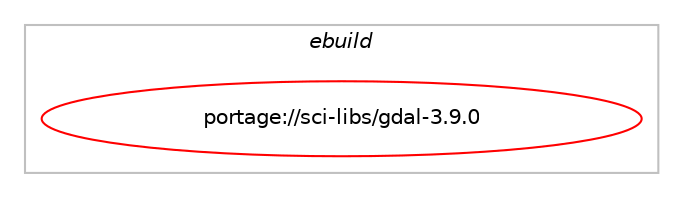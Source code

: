 digraph prolog {

# *************
# Graph options
# *************

newrank=true;
concentrate=true;
compound=true;
graph [rankdir=LR,fontname=Helvetica,fontsize=10,ranksep=1.5];#, ranksep=2.5, nodesep=0.2];
edge  [arrowhead=vee];
node  [fontname=Helvetica,fontsize=10];

# **********
# The ebuild
# **********

subgraph cluster_leftcol {
color=gray;
label=<<i>ebuild</i>>;
id [label="portage://sci-libs/gdal-3.9.0", color=red, width=4, href="../sci-libs/gdal-3.9.0.svg"];
}

# ****************
# The dependencies
# ****************

subgraph cluster_midcol {
color=gray;
label=<<i>dependencies</i>>;
subgraph cluster_compile {
fillcolor="#eeeeee";
style=filled;
label=<<i>compile</i>>;
# *** BEGIN UNKNOWN DEPENDENCY TYPE (TODO) ***
# id -> equal(use_conditional_group(positive,armadillo,portage://sci-libs/gdal-3.9.0,[package_dependency(portage://sci-libs/gdal-3.9.0,install,no,sci-libs,armadillo,none,[,,],any_same_slot,[use(enable(lapack),none)])]))
# *** END UNKNOWN DEPENDENCY TYPE (TODO) ***

# *** BEGIN UNKNOWN DEPENDENCY TYPE (TODO) ***
# id -> equal(use_conditional_group(positive,curl,portage://sci-libs/gdal-3.9.0,[package_dependency(portage://sci-libs/gdal-3.9.0,install,no,net-misc,curl,none,[,,],[],[])]))
# *** END UNKNOWN DEPENDENCY TYPE (TODO) ***

# *** BEGIN UNKNOWN DEPENDENCY TYPE (TODO) ***
# id -> equal(use_conditional_group(positive,fits,portage://sci-libs/gdal-3.9.0,[package_dependency(portage://sci-libs/gdal-3.9.0,install,no,sci-libs,cfitsio,none,[,,],any_same_slot,[])]))
# *** END UNKNOWN DEPENDENCY TYPE (TODO) ***

# *** BEGIN UNKNOWN DEPENDENCY TYPE (TODO) ***
# id -> equal(use_conditional_group(positive,geos,portage://sci-libs/gdal-3.9.0,[package_dependency(portage://sci-libs/gdal-3.9.0,install,no,sci-libs,geos,greaterequal,[3.8.0,,,3.8.0],[],[])]))
# *** END UNKNOWN DEPENDENCY TYPE (TODO) ***

# *** BEGIN UNKNOWN DEPENDENCY TYPE (TODO) ***
# id -> equal(use_conditional_group(positive,gif,portage://sci-libs/gdal-3.9.0,[package_dependency(portage://sci-libs/gdal-3.9.0,install,no,media-libs,giflib,none,[,,],any_same_slot,[])]))
# *** END UNKNOWN DEPENDENCY TYPE (TODO) ***

# *** BEGIN UNKNOWN DEPENDENCY TYPE (TODO) ***
# id -> equal(use_conditional_group(positive,gml,portage://sci-libs/gdal-3.9.0,[package_dependency(portage://sci-libs/gdal-3.9.0,install,no,dev-libs,xerces-c,greaterequal,[3.1,,,3.1],[],[])]))
# *** END UNKNOWN DEPENDENCY TYPE (TODO) ***

# *** BEGIN UNKNOWN DEPENDENCY TYPE (TODO) ***
# id -> equal(use_conditional_group(positive,hdf5,portage://sci-libs/gdal-3.9.0,[package_dependency(portage://sci-libs/gdal-3.9.0,install,no,sci-libs,hdf5,greaterequal,[1.6.4,,,1.6.4],any_same_slot,[use(enable(cxx),none),use(enable(szip),none)])]))
# *** END UNKNOWN DEPENDENCY TYPE (TODO) ***

# *** BEGIN UNKNOWN DEPENDENCY TYPE (TODO) ***
# id -> equal(use_conditional_group(positive,heif,portage://sci-libs/gdal-3.9.0,[package_dependency(portage://sci-libs/gdal-3.9.0,install,no,media-libs,libheif,none,[,,],any_same_slot,[])]))
# *** END UNKNOWN DEPENDENCY TYPE (TODO) ***

# *** BEGIN UNKNOWN DEPENDENCY TYPE (TODO) ***
# id -> equal(use_conditional_group(positive,java,portage://sci-libs/gdal-3.9.0,[package_dependency(portage://sci-libs/gdal-3.9.0,install,no,dev-java,java-config,greaterequal,[2.2.0,,-r3,2.2.0-r3],[],[])]))
# *** END UNKNOWN DEPENDENCY TYPE (TODO) ***

# *** BEGIN UNKNOWN DEPENDENCY TYPE (TODO) ***
# id -> equal(use_conditional_group(positive,java,portage://sci-libs/gdal-3.9.0,[package_dependency(portage://sci-libs/gdal-3.9.0,install,no,virtual,jdk,greaterequal,[1.8,,,1.8],any_different_slot,[use(disable(headless-awt),none)])]))
# *** END UNKNOWN DEPENDENCY TYPE (TODO) ***

# *** BEGIN UNKNOWN DEPENDENCY TYPE (TODO) ***
# id -> equal(use_conditional_group(positive,jpeg,portage://sci-libs/gdal-3.9.0,[package_dependency(portage://sci-libs/gdal-3.9.0,install,no,media-libs,libjpeg-turbo,none,[,,],any_same_slot,[])]))
# *** END UNKNOWN DEPENDENCY TYPE (TODO) ***

# *** BEGIN UNKNOWN DEPENDENCY TYPE (TODO) ***
# id -> equal(use_conditional_group(positive,jpeg2k,portage://sci-libs/gdal-3.9.0,[package_dependency(portage://sci-libs/gdal-3.9.0,install,no,media-libs,openjpeg,none,[,,],[slot(2),equal],[])]))
# *** END UNKNOWN DEPENDENCY TYPE (TODO) ***

# *** BEGIN UNKNOWN DEPENDENCY TYPE (TODO) ***
# id -> equal(use_conditional_group(positive,lzma,portage://sci-libs/gdal-3.9.0,[any_of_group([package_dependency(portage://sci-libs/gdal-3.9.0,install,no,app-arch,xz-utils,none,[,,],[],[]),package_dependency(portage://sci-libs/gdal-3.9.0,install,no,app-arch,lzma,none,[,,],[],[])])]))
# *** END UNKNOWN DEPENDENCY TYPE (TODO) ***

# *** BEGIN UNKNOWN DEPENDENCY TYPE (TODO) ***
# id -> equal(use_conditional_group(positive,mysql,portage://sci-libs/gdal-3.9.0,[package_dependency(portage://sci-libs/gdal-3.9.0,install,no,virtual,mysql,none,[,,],[],[])]))
# *** END UNKNOWN DEPENDENCY TYPE (TODO) ***

# *** BEGIN UNKNOWN DEPENDENCY TYPE (TODO) ***
# id -> equal(use_conditional_group(positive,netcdf,portage://sci-libs/gdal-3.9.0,[package_dependency(portage://sci-libs/gdal-3.9.0,install,no,sci-libs,netcdf,none,[,,],any_same_slot,[])]))
# *** END UNKNOWN DEPENDENCY TYPE (TODO) ***

# *** BEGIN UNKNOWN DEPENDENCY TYPE (TODO) ***
# id -> equal(use_conditional_group(positive,odbc,portage://sci-libs/gdal-3.9.0,[package_dependency(portage://sci-libs/gdal-3.9.0,install,no,dev-db,unixODBC,none,[,,],[],[])]))
# *** END UNKNOWN DEPENDENCY TYPE (TODO) ***

# *** BEGIN UNKNOWN DEPENDENCY TYPE (TODO) ***
# id -> equal(use_conditional_group(positive,ogdi,portage://sci-libs/gdal-3.9.0,[package_dependency(portage://sci-libs/gdal-3.9.0,install,no,sci-libs,ogdi,greaterequal,[4.1.0,,-r1,4.1.0-r1],[],[])]))
# *** END UNKNOWN DEPENDENCY TYPE (TODO) ***

# *** BEGIN UNKNOWN DEPENDENCY TYPE (TODO) ***
# id -> equal(use_conditional_group(positive,opencl,portage://sci-libs/gdal-3.9.0,[package_dependency(portage://sci-libs/gdal-3.9.0,install,no,virtual,opencl,none,[,,],[],[])]))
# *** END UNKNOWN DEPENDENCY TYPE (TODO) ***

# *** BEGIN UNKNOWN DEPENDENCY TYPE (TODO) ***
# id -> equal(use_conditional_group(positive,oracle,portage://sci-libs/gdal-3.9.0,[package_dependency(portage://sci-libs/gdal-3.9.0,install,no,dev-db,oracle-instantclient,none,[,,],any_same_slot,[])]))
# *** END UNKNOWN DEPENDENCY TYPE (TODO) ***

# *** BEGIN UNKNOWN DEPENDENCY TYPE (TODO) ***
# id -> equal(use_conditional_group(positive,parquet,portage://sci-libs/gdal-3.9.0,[package_dependency(portage://sci-libs/gdal-3.9.0,install,no,dev-libs,apache-arrow,none,[,,],any_same_slot,[use(enable(parquet),none)])]))
# *** END UNKNOWN DEPENDENCY TYPE (TODO) ***

# *** BEGIN UNKNOWN DEPENDENCY TYPE (TODO) ***
# id -> equal(use_conditional_group(positive,pdf,portage://sci-libs/gdal-3.9.0,[package_dependency(portage://sci-libs/gdal-3.9.0,install,no,app-text,poppler,none,[,,],any_same_slot,[])]))
# *** END UNKNOWN DEPENDENCY TYPE (TODO) ***

# *** BEGIN UNKNOWN DEPENDENCY TYPE (TODO) ***
# id -> equal(use_conditional_group(positive,png,portage://sci-libs/gdal-3.9.0,[package_dependency(portage://sci-libs/gdal-3.9.0,install,no,media-libs,libpng,none,[,,],any_same_slot,[])]))
# *** END UNKNOWN DEPENDENCY TYPE (TODO) ***

# *** BEGIN UNKNOWN DEPENDENCY TYPE (TODO) ***
# id -> equal(use_conditional_group(positive,postgres,portage://sci-libs/gdal-3.9.0,[package_dependency(portage://sci-libs/gdal-3.9.0,install,no,dev-db,postgresql,greaterequal,[8.4,,,8.4],any_same_slot,[])]))
# *** END UNKNOWN DEPENDENCY TYPE (TODO) ***

# *** BEGIN UNKNOWN DEPENDENCY TYPE (TODO) ***
# id -> equal(use_conditional_group(positive,python,portage://sci-libs/gdal-3.9.0,[use_conditional_group(positive,python_single_target_python3_10,portage://sci-libs/gdal-3.9.0,[package_dependency(portage://sci-libs/gdal-3.9.0,install,no,dev-lang,python,none,[,,],[slot(3.10)],[])]),use_conditional_group(positive,python_single_target_python3_11,portage://sci-libs/gdal-3.9.0,[package_dependency(portage://sci-libs/gdal-3.9.0,install,no,dev-lang,python,none,[,,],[slot(3.11)],[])]),use_conditional_group(positive,python_single_target_python3_12,portage://sci-libs/gdal-3.9.0,[package_dependency(portage://sci-libs/gdal-3.9.0,install,no,dev-lang,python,none,[,,],[slot(3.12)],[])]),use_conditional_group(positive,python_single_target_python3_10,portage://sci-libs/gdal-3.9.0,[package_dependency(portage://sci-libs/gdal-3.9.0,install,no,dev-python,numpy,none,[,,],[],[use(enable(python_targets_python3_10),negative)])]),use_conditional_group(positive,python_single_target_python3_11,portage://sci-libs/gdal-3.9.0,[package_dependency(portage://sci-libs/gdal-3.9.0,install,no,dev-python,numpy,none,[,,],[],[use(enable(python_targets_python3_11),negative)])]),use_conditional_group(positive,python_single_target_python3_12,portage://sci-libs/gdal-3.9.0,[package_dependency(portage://sci-libs/gdal-3.9.0,install,no,dev-python,numpy,none,[,,],[],[use(enable(python_targets_python3_12),negative)])])]))
# *** END UNKNOWN DEPENDENCY TYPE (TODO) ***

# *** BEGIN UNKNOWN DEPENDENCY TYPE (TODO) ***
# id -> equal(use_conditional_group(positive,spatialite,portage://sci-libs/gdal-3.9.0,[package_dependency(portage://sci-libs/gdal-3.9.0,install,no,dev-db,spatialite,none,[,,],[],[])]))
# *** END UNKNOWN DEPENDENCY TYPE (TODO) ***

# *** BEGIN UNKNOWN DEPENDENCY TYPE (TODO) ***
# id -> equal(use_conditional_group(positive,sqlite,portage://sci-libs/gdal-3.9.0,[package_dependency(portage://sci-libs/gdal-3.9.0,install,no,dev-db,sqlite,none,[,,],[slot(3)],[])]))
# *** END UNKNOWN DEPENDENCY TYPE (TODO) ***

# *** BEGIN UNKNOWN DEPENDENCY TYPE (TODO) ***
# id -> equal(use_conditional_group(positive,webp,portage://sci-libs/gdal-3.9.0,[package_dependency(portage://sci-libs/gdal-3.9.0,install,no,media-libs,libwebp,none,[,,],any_same_slot,[])]))
# *** END UNKNOWN DEPENDENCY TYPE (TODO) ***

# *** BEGIN UNKNOWN DEPENDENCY TYPE (TODO) ***
# id -> equal(use_conditional_group(positive,xls,portage://sci-libs/gdal-3.9.0,[package_dependency(portage://sci-libs/gdal-3.9.0,install,no,dev-libs,freexl,none,[,,],[],[])]))
# *** END UNKNOWN DEPENDENCY TYPE (TODO) ***

# *** BEGIN UNKNOWN DEPENDENCY TYPE (TODO) ***
# id -> equal(use_conditional_group(positive,zstd,portage://sci-libs/gdal-3.9.0,[package_dependency(portage://sci-libs/gdal-3.9.0,install,no,app-arch,zstd,none,[,,],any_same_slot,[])]))
# *** END UNKNOWN DEPENDENCY TYPE (TODO) ***

# *** BEGIN UNKNOWN DEPENDENCY TYPE (TODO) ***
# id -> equal(package_dependency(portage://sci-libs/gdal-3.9.0,install,no,dev-libs,expat,none,[,,],[],[]))
# *** END UNKNOWN DEPENDENCY TYPE (TODO) ***

# *** BEGIN UNKNOWN DEPENDENCY TYPE (TODO) ***
# id -> equal(package_dependency(portage://sci-libs/gdal-3.9.0,install,no,dev-libs,json-c,none,[,,],any_same_slot,[]))
# *** END UNKNOWN DEPENDENCY TYPE (TODO) ***

# *** BEGIN UNKNOWN DEPENDENCY TYPE (TODO) ***
# id -> equal(package_dependency(portage://sci-libs/gdal-3.9.0,install,no,dev-libs,libpcre2,none,[,,],[],[]))
# *** END UNKNOWN DEPENDENCY TYPE (TODO) ***

# *** BEGIN UNKNOWN DEPENDENCY TYPE (TODO) ***
# id -> equal(package_dependency(portage://sci-libs/gdal-3.9.0,install,no,dev-libs,libxml2,none,[,,],[slot(2)],[]))
# *** END UNKNOWN DEPENDENCY TYPE (TODO) ***

# *** BEGIN UNKNOWN DEPENDENCY TYPE (TODO) ***
# id -> equal(package_dependency(portage://sci-libs/gdal-3.9.0,install,no,dev-libs,openssl,none,[,,],any_same_slot,[]))
# *** END UNKNOWN DEPENDENCY TYPE (TODO) ***

# *** BEGIN UNKNOWN DEPENDENCY TYPE (TODO) ***
# id -> equal(package_dependency(portage://sci-libs/gdal-3.9.0,install,no,media-libs,tiff,none,[,,],[],[]))
# *** END UNKNOWN DEPENDENCY TYPE (TODO) ***

# *** BEGIN UNKNOWN DEPENDENCY TYPE (TODO) ***
# id -> equal(package_dependency(portage://sci-libs/gdal-3.9.0,install,no,sci-libs,libgeotiff,greaterequal,[1.5.1,,-r1,1.5.1-r1],any_same_slot,[]))
# *** END UNKNOWN DEPENDENCY TYPE (TODO) ***

# *** BEGIN UNKNOWN DEPENDENCY TYPE (TODO) ***
# id -> equal(package_dependency(portage://sci-libs/gdal-3.9.0,install,no,sci-libs,proj,greaterequal,[6.0.0,,,6.0.0],any_same_slot,[]))
# *** END UNKNOWN DEPENDENCY TYPE (TODO) ***

# *** BEGIN UNKNOWN DEPENDENCY TYPE (TODO) ***
# id -> equal(package_dependency(portage://sci-libs/gdal-3.9.0,install,no,sys-libs,zlib,none,[,,],[],[use(enable(minizip),positive)]))
# *** END UNKNOWN DEPENDENCY TYPE (TODO) ***

}
subgraph cluster_compileandrun {
fillcolor="#eeeeee";
style=filled;
label=<<i>compile and run</i>>;
}
subgraph cluster_run {
fillcolor="#eeeeee";
style=filled;
label=<<i>run</i>>;
# *** BEGIN UNKNOWN DEPENDENCY TYPE (TODO) ***
# id -> equal(use_conditional_group(positive,armadillo,portage://sci-libs/gdal-3.9.0,[package_dependency(portage://sci-libs/gdal-3.9.0,run,no,sci-libs,armadillo,none,[,,],any_same_slot,[use(enable(lapack),none)])]))
# *** END UNKNOWN DEPENDENCY TYPE (TODO) ***

# *** BEGIN UNKNOWN DEPENDENCY TYPE (TODO) ***
# id -> equal(use_conditional_group(positive,curl,portage://sci-libs/gdal-3.9.0,[package_dependency(portage://sci-libs/gdal-3.9.0,run,no,net-misc,curl,none,[,,],[],[])]))
# *** END UNKNOWN DEPENDENCY TYPE (TODO) ***

# *** BEGIN UNKNOWN DEPENDENCY TYPE (TODO) ***
# id -> equal(use_conditional_group(positive,fits,portage://sci-libs/gdal-3.9.0,[package_dependency(portage://sci-libs/gdal-3.9.0,run,no,sci-libs,cfitsio,none,[,,],any_same_slot,[])]))
# *** END UNKNOWN DEPENDENCY TYPE (TODO) ***

# *** BEGIN UNKNOWN DEPENDENCY TYPE (TODO) ***
# id -> equal(use_conditional_group(positive,geos,portage://sci-libs/gdal-3.9.0,[package_dependency(portage://sci-libs/gdal-3.9.0,run,no,sci-libs,geos,greaterequal,[3.8.0,,,3.8.0],[],[])]))
# *** END UNKNOWN DEPENDENCY TYPE (TODO) ***

# *** BEGIN UNKNOWN DEPENDENCY TYPE (TODO) ***
# id -> equal(use_conditional_group(positive,gif,portage://sci-libs/gdal-3.9.0,[package_dependency(portage://sci-libs/gdal-3.9.0,run,no,media-libs,giflib,none,[,,],any_same_slot,[])]))
# *** END UNKNOWN DEPENDENCY TYPE (TODO) ***

# *** BEGIN UNKNOWN DEPENDENCY TYPE (TODO) ***
# id -> equal(use_conditional_group(positive,gml,portage://sci-libs/gdal-3.9.0,[package_dependency(portage://sci-libs/gdal-3.9.0,run,no,dev-libs,xerces-c,greaterequal,[3.1,,,3.1],[],[])]))
# *** END UNKNOWN DEPENDENCY TYPE (TODO) ***

# *** BEGIN UNKNOWN DEPENDENCY TYPE (TODO) ***
# id -> equal(use_conditional_group(positive,hdf5,portage://sci-libs/gdal-3.9.0,[package_dependency(portage://sci-libs/gdal-3.9.0,run,no,sci-libs,hdf5,greaterequal,[1.6.4,,,1.6.4],any_same_slot,[use(enable(cxx),none),use(enable(szip),none)])]))
# *** END UNKNOWN DEPENDENCY TYPE (TODO) ***

# *** BEGIN UNKNOWN DEPENDENCY TYPE (TODO) ***
# id -> equal(use_conditional_group(positive,heif,portage://sci-libs/gdal-3.9.0,[package_dependency(portage://sci-libs/gdal-3.9.0,run,no,media-libs,libheif,none,[,,],any_same_slot,[])]))
# *** END UNKNOWN DEPENDENCY TYPE (TODO) ***

# *** BEGIN UNKNOWN DEPENDENCY TYPE (TODO) ***
# id -> equal(use_conditional_group(positive,java,portage://sci-libs/gdal-3.9.0,[package_dependency(portage://sci-libs/gdal-3.9.0,run,no,dev-java,java-config,greaterequal,[2.2.0,,-r3,2.2.0-r3],[],[])]))
# *** END UNKNOWN DEPENDENCY TYPE (TODO) ***

# *** BEGIN UNKNOWN DEPENDENCY TYPE (TODO) ***
# id -> equal(use_conditional_group(positive,java,portage://sci-libs/gdal-3.9.0,[package_dependency(portage://sci-libs/gdal-3.9.0,run,no,virtual,jdk,greaterequal,[1.8,,,1.8],any_different_slot,[use(disable(headless-awt),none)])]))
# *** END UNKNOWN DEPENDENCY TYPE (TODO) ***

# *** BEGIN UNKNOWN DEPENDENCY TYPE (TODO) ***
# id -> equal(use_conditional_group(positive,java,portage://sci-libs/gdal-3.9.0,[package_dependency(portage://sci-libs/gdal-3.9.0,run,no,virtual,jre,greaterequal,[1.8,,,1.8],any_different_slot,[])]))
# *** END UNKNOWN DEPENDENCY TYPE (TODO) ***

# *** BEGIN UNKNOWN DEPENDENCY TYPE (TODO) ***
# id -> equal(use_conditional_group(positive,jpeg,portage://sci-libs/gdal-3.9.0,[package_dependency(portage://sci-libs/gdal-3.9.0,run,no,media-libs,libjpeg-turbo,none,[,,],any_same_slot,[])]))
# *** END UNKNOWN DEPENDENCY TYPE (TODO) ***

# *** BEGIN UNKNOWN DEPENDENCY TYPE (TODO) ***
# id -> equal(use_conditional_group(positive,jpeg2k,portage://sci-libs/gdal-3.9.0,[package_dependency(portage://sci-libs/gdal-3.9.0,run,no,media-libs,openjpeg,none,[,,],[slot(2),equal],[])]))
# *** END UNKNOWN DEPENDENCY TYPE (TODO) ***

# *** BEGIN UNKNOWN DEPENDENCY TYPE (TODO) ***
# id -> equal(use_conditional_group(positive,lzma,portage://sci-libs/gdal-3.9.0,[any_of_group([package_dependency(portage://sci-libs/gdal-3.9.0,run,no,app-arch,xz-utils,none,[,,],[],[]),package_dependency(portage://sci-libs/gdal-3.9.0,run,no,app-arch,lzma,none,[,,],[],[])])]))
# *** END UNKNOWN DEPENDENCY TYPE (TODO) ***

# *** BEGIN UNKNOWN DEPENDENCY TYPE (TODO) ***
# id -> equal(use_conditional_group(positive,mysql,portage://sci-libs/gdal-3.9.0,[package_dependency(portage://sci-libs/gdal-3.9.0,run,no,virtual,mysql,none,[,,],[],[])]))
# *** END UNKNOWN DEPENDENCY TYPE (TODO) ***

# *** BEGIN UNKNOWN DEPENDENCY TYPE (TODO) ***
# id -> equal(use_conditional_group(positive,netcdf,portage://sci-libs/gdal-3.9.0,[package_dependency(portage://sci-libs/gdal-3.9.0,run,no,sci-libs,netcdf,none,[,,],any_same_slot,[])]))
# *** END UNKNOWN DEPENDENCY TYPE (TODO) ***

# *** BEGIN UNKNOWN DEPENDENCY TYPE (TODO) ***
# id -> equal(use_conditional_group(positive,odbc,portage://sci-libs/gdal-3.9.0,[package_dependency(portage://sci-libs/gdal-3.9.0,run,no,dev-db,unixODBC,none,[,,],[],[])]))
# *** END UNKNOWN DEPENDENCY TYPE (TODO) ***

# *** BEGIN UNKNOWN DEPENDENCY TYPE (TODO) ***
# id -> equal(use_conditional_group(positive,ogdi,portage://sci-libs/gdal-3.9.0,[package_dependency(portage://sci-libs/gdal-3.9.0,run,no,sci-libs,ogdi,greaterequal,[4.1.0,,-r1,4.1.0-r1],[],[])]))
# *** END UNKNOWN DEPENDENCY TYPE (TODO) ***

# *** BEGIN UNKNOWN DEPENDENCY TYPE (TODO) ***
# id -> equal(use_conditional_group(positive,opencl,portage://sci-libs/gdal-3.9.0,[package_dependency(portage://sci-libs/gdal-3.9.0,run,no,virtual,opencl,none,[,,],[],[])]))
# *** END UNKNOWN DEPENDENCY TYPE (TODO) ***

# *** BEGIN UNKNOWN DEPENDENCY TYPE (TODO) ***
# id -> equal(use_conditional_group(positive,oracle,portage://sci-libs/gdal-3.9.0,[package_dependency(portage://sci-libs/gdal-3.9.0,run,no,dev-db,oracle-instantclient,none,[,,],any_same_slot,[])]))
# *** END UNKNOWN DEPENDENCY TYPE (TODO) ***

# *** BEGIN UNKNOWN DEPENDENCY TYPE (TODO) ***
# id -> equal(use_conditional_group(positive,parquet,portage://sci-libs/gdal-3.9.0,[package_dependency(portage://sci-libs/gdal-3.9.0,run,no,dev-libs,apache-arrow,none,[,,],any_same_slot,[use(enable(parquet),none)])]))
# *** END UNKNOWN DEPENDENCY TYPE (TODO) ***

# *** BEGIN UNKNOWN DEPENDENCY TYPE (TODO) ***
# id -> equal(use_conditional_group(positive,pdf,portage://sci-libs/gdal-3.9.0,[package_dependency(portage://sci-libs/gdal-3.9.0,run,no,app-text,poppler,none,[,,],any_same_slot,[])]))
# *** END UNKNOWN DEPENDENCY TYPE (TODO) ***

# *** BEGIN UNKNOWN DEPENDENCY TYPE (TODO) ***
# id -> equal(use_conditional_group(positive,png,portage://sci-libs/gdal-3.9.0,[package_dependency(portage://sci-libs/gdal-3.9.0,run,no,media-libs,libpng,none,[,,],any_same_slot,[])]))
# *** END UNKNOWN DEPENDENCY TYPE (TODO) ***

# *** BEGIN UNKNOWN DEPENDENCY TYPE (TODO) ***
# id -> equal(use_conditional_group(positive,postgres,portage://sci-libs/gdal-3.9.0,[package_dependency(portage://sci-libs/gdal-3.9.0,run,no,dev-db,postgresql,greaterequal,[8.4,,,8.4],any_same_slot,[])]))
# *** END UNKNOWN DEPENDENCY TYPE (TODO) ***

# *** BEGIN UNKNOWN DEPENDENCY TYPE (TODO) ***
# id -> equal(use_conditional_group(positive,python,portage://sci-libs/gdal-3.9.0,[use_conditional_group(positive,python_single_target_python3_10,portage://sci-libs/gdal-3.9.0,[package_dependency(portage://sci-libs/gdal-3.9.0,run,no,dev-lang,python,none,[,,],[slot(3.10)],[])]),use_conditional_group(positive,python_single_target_python3_11,portage://sci-libs/gdal-3.9.0,[package_dependency(portage://sci-libs/gdal-3.9.0,run,no,dev-lang,python,none,[,,],[slot(3.11)],[])]),use_conditional_group(positive,python_single_target_python3_12,portage://sci-libs/gdal-3.9.0,[package_dependency(portage://sci-libs/gdal-3.9.0,run,no,dev-lang,python,none,[,,],[slot(3.12)],[])]),use_conditional_group(positive,python_single_target_python3_10,portage://sci-libs/gdal-3.9.0,[package_dependency(portage://sci-libs/gdal-3.9.0,run,no,dev-python,numpy,none,[,,],[],[use(enable(python_targets_python3_10),negative)])]),use_conditional_group(positive,python_single_target_python3_11,portage://sci-libs/gdal-3.9.0,[package_dependency(portage://sci-libs/gdal-3.9.0,run,no,dev-python,numpy,none,[,,],[],[use(enable(python_targets_python3_11),negative)])]),use_conditional_group(positive,python_single_target_python3_12,portage://sci-libs/gdal-3.9.0,[package_dependency(portage://sci-libs/gdal-3.9.0,run,no,dev-python,numpy,none,[,,],[],[use(enable(python_targets_python3_12),negative)])])]))
# *** END UNKNOWN DEPENDENCY TYPE (TODO) ***

# *** BEGIN UNKNOWN DEPENDENCY TYPE (TODO) ***
# id -> equal(use_conditional_group(positive,spatialite,portage://sci-libs/gdal-3.9.0,[package_dependency(portage://sci-libs/gdal-3.9.0,run,no,dev-db,spatialite,none,[,,],[],[])]))
# *** END UNKNOWN DEPENDENCY TYPE (TODO) ***

# *** BEGIN UNKNOWN DEPENDENCY TYPE (TODO) ***
# id -> equal(use_conditional_group(positive,sqlite,portage://sci-libs/gdal-3.9.0,[package_dependency(portage://sci-libs/gdal-3.9.0,run,no,dev-db,sqlite,none,[,,],[slot(3)],[])]))
# *** END UNKNOWN DEPENDENCY TYPE (TODO) ***

# *** BEGIN UNKNOWN DEPENDENCY TYPE (TODO) ***
# id -> equal(use_conditional_group(positive,webp,portage://sci-libs/gdal-3.9.0,[package_dependency(portage://sci-libs/gdal-3.9.0,run,no,media-libs,libwebp,none,[,,],any_same_slot,[])]))
# *** END UNKNOWN DEPENDENCY TYPE (TODO) ***

# *** BEGIN UNKNOWN DEPENDENCY TYPE (TODO) ***
# id -> equal(use_conditional_group(positive,xls,portage://sci-libs/gdal-3.9.0,[package_dependency(portage://sci-libs/gdal-3.9.0,run,no,dev-libs,freexl,none,[,,],[],[])]))
# *** END UNKNOWN DEPENDENCY TYPE (TODO) ***

# *** BEGIN UNKNOWN DEPENDENCY TYPE (TODO) ***
# id -> equal(use_conditional_group(positive,zstd,portage://sci-libs/gdal-3.9.0,[package_dependency(portage://sci-libs/gdal-3.9.0,run,no,app-arch,zstd,none,[,,],any_same_slot,[])]))
# *** END UNKNOWN DEPENDENCY TYPE (TODO) ***

# *** BEGIN UNKNOWN DEPENDENCY TYPE (TODO) ***
# id -> equal(package_dependency(portage://sci-libs/gdal-3.9.0,run,no,dev-libs,expat,none,[,,],[],[]))
# *** END UNKNOWN DEPENDENCY TYPE (TODO) ***

# *** BEGIN UNKNOWN DEPENDENCY TYPE (TODO) ***
# id -> equal(package_dependency(portage://sci-libs/gdal-3.9.0,run,no,dev-libs,json-c,none,[,,],any_same_slot,[]))
# *** END UNKNOWN DEPENDENCY TYPE (TODO) ***

# *** BEGIN UNKNOWN DEPENDENCY TYPE (TODO) ***
# id -> equal(package_dependency(portage://sci-libs/gdal-3.9.0,run,no,dev-libs,libpcre2,none,[,,],[],[]))
# *** END UNKNOWN DEPENDENCY TYPE (TODO) ***

# *** BEGIN UNKNOWN DEPENDENCY TYPE (TODO) ***
# id -> equal(package_dependency(portage://sci-libs/gdal-3.9.0,run,no,dev-libs,libxml2,none,[,,],[slot(2)],[]))
# *** END UNKNOWN DEPENDENCY TYPE (TODO) ***

# *** BEGIN UNKNOWN DEPENDENCY TYPE (TODO) ***
# id -> equal(package_dependency(portage://sci-libs/gdal-3.9.0,run,no,dev-libs,openssl,none,[,,],any_same_slot,[]))
# *** END UNKNOWN DEPENDENCY TYPE (TODO) ***

# *** BEGIN UNKNOWN DEPENDENCY TYPE (TODO) ***
# id -> equal(package_dependency(portage://sci-libs/gdal-3.9.0,run,no,media-libs,tiff,none,[,,],[],[]))
# *** END UNKNOWN DEPENDENCY TYPE (TODO) ***

# *** BEGIN UNKNOWN DEPENDENCY TYPE (TODO) ***
# id -> equal(package_dependency(portage://sci-libs/gdal-3.9.0,run,no,sci-libs,libgeotiff,greaterequal,[1.5.1,,-r1,1.5.1-r1],any_same_slot,[]))
# *** END UNKNOWN DEPENDENCY TYPE (TODO) ***

# *** BEGIN UNKNOWN DEPENDENCY TYPE (TODO) ***
# id -> equal(package_dependency(portage://sci-libs/gdal-3.9.0,run,no,sci-libs,proj,greaterequal,[6.0.0,,,6.0.0],any_same_slot,[]))
# *** END UNKNOWN DEPENDENCY TYPE (TODO) ***

# *** BEGIN UNKNOWN DEPENDENCY TYPE (TODO) ***
# id -> equal(package_dependency(portage://sci-libs/gdal-3.9.0,run,no,sys-libs,zlib,none,[,,],[],[use(enable(minizip),positive)]))
# *** END UNKNOWN DEPENDENCY TYPE (TODO) ***

}
}

# **************
# The candidates
# **************

subgraph cluster_choices {
rank=same;
color=gray;
label=<<i>candidates</i>>;

}

}

